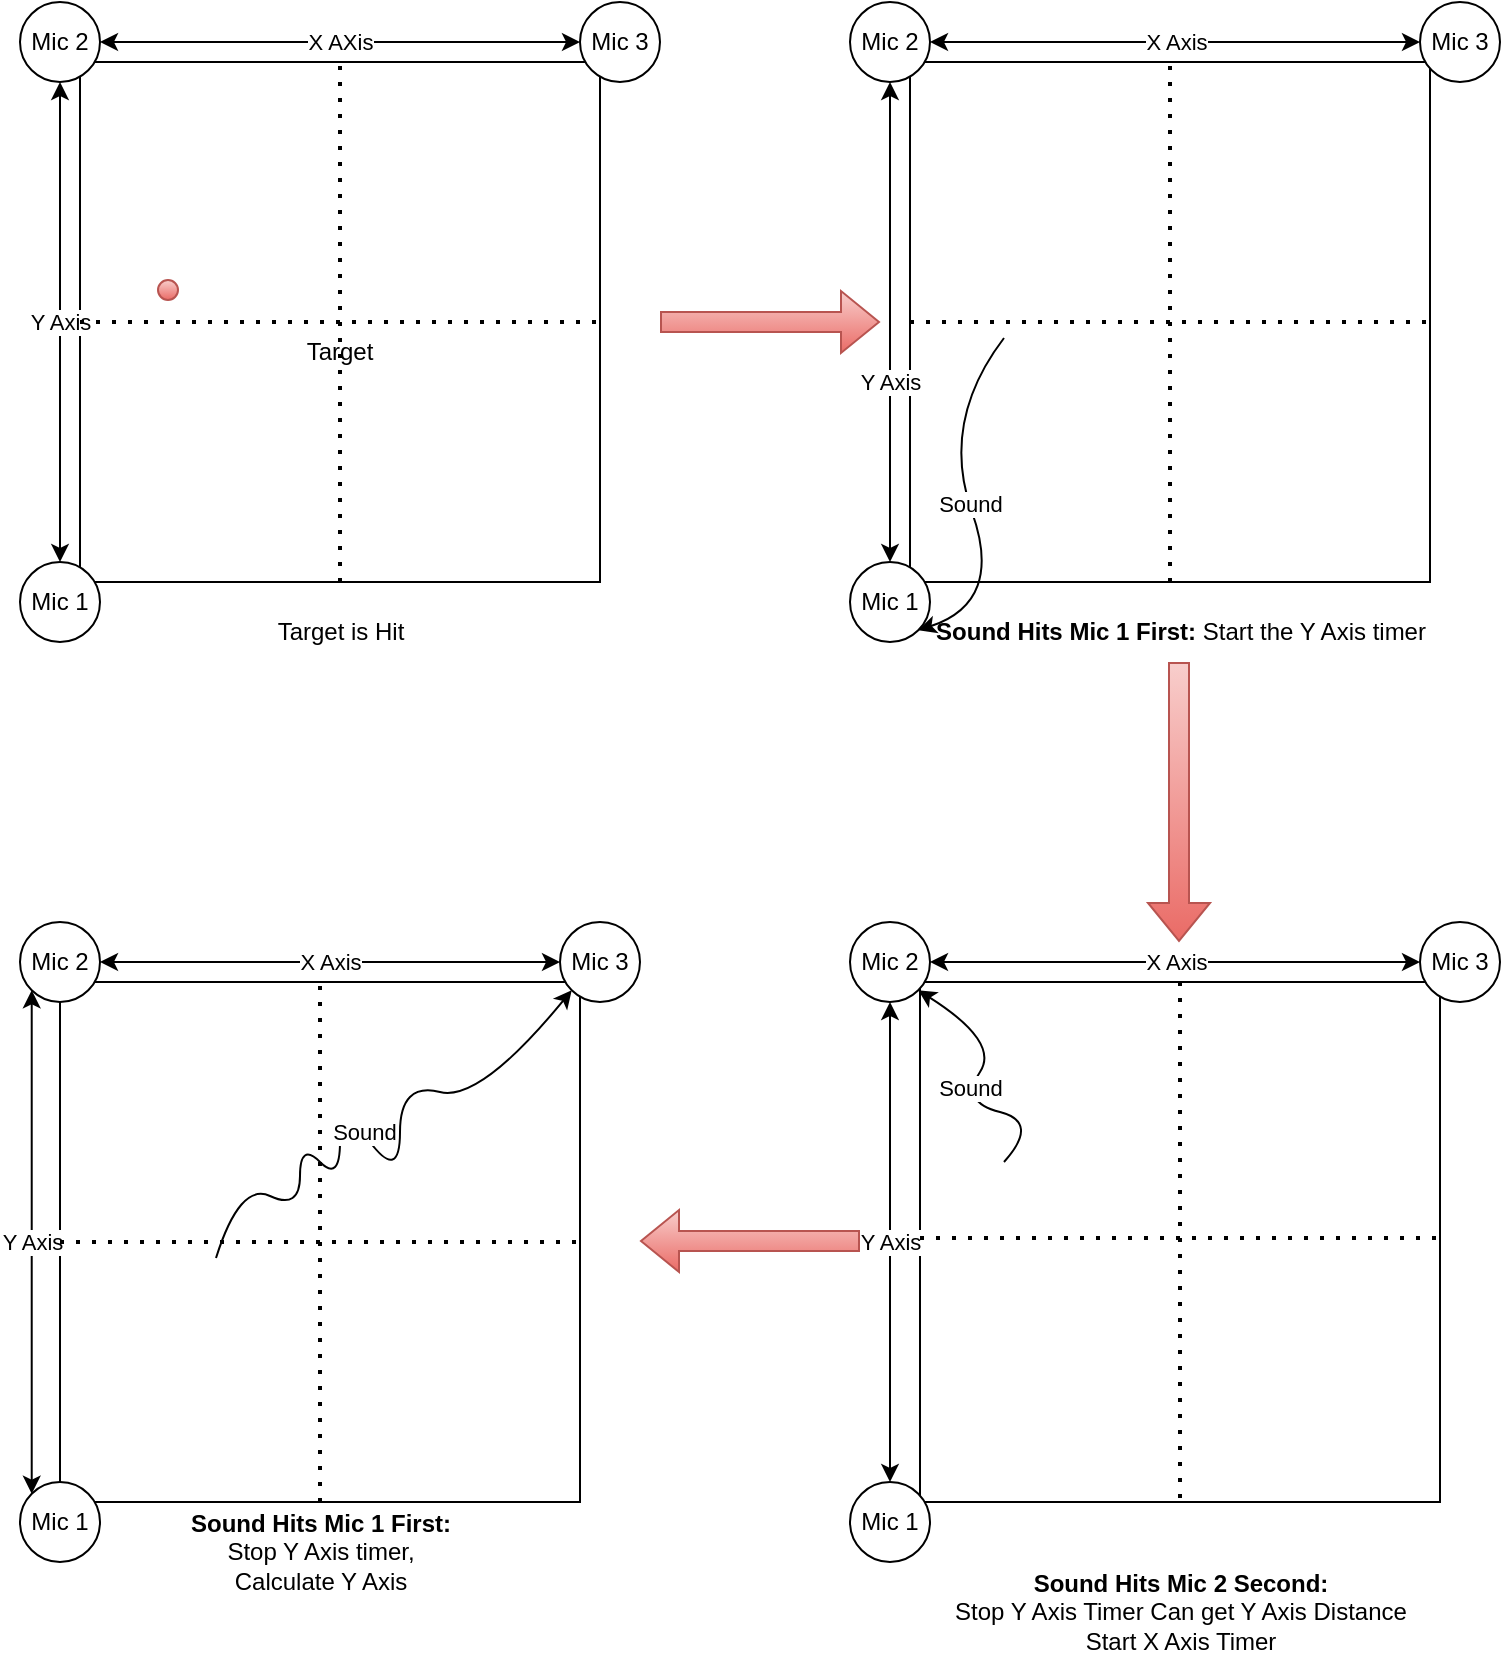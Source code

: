 <mxfile version="20.4.0" type="device"><diagram id="oQcA8xP5BhrYhbPjKYad" name="Page-1"><mxGraphModel dx="1038" dy="585" grid="1" gridSize="10" guides="1" tooltips="1" connect="1" arrows="1" fold="1" page="1" pageScale="1" pageWidth="827" pageHeight="1169" math="0" shadow="0"><root><mxCell id="0"/><mxCell id="1" parent="0"/><mxCell id="rVd7W9x6njy4JkWqQjhR-1" value="&lt;br&gt;&lt;br&gt;Target" style="whiteSpace=wrap;html=1;aspect=fixed;" parent="1" vertex="1"><mxGeometry x="60" y="180" width="260" height="260" as="geometry"/></mxCell><mxCell id="rVd7W9x6njy4JkWqQjhR-2" value="Mic 1" style="ellipse;whiteSpace=wrap;html=1;aspect=fixed;" parent="1" vertex="1"><mxGeometry x="30" y="430" width="40" height="40" as="geometry"/></mxCell><mxCell id="rVd7W9x6njy4JkWqQjhR-3" value="Mic 2" style="ellipse;whiteSpace=wrap;html=1;aspect=fixed;" parent="1" vertex="1"><mxGeometry x="30" y="150" width="40" height="40" as="geometry"/></mxCell><mxCell id="rVd7W9x6njy4JkWqQjhR-4" value="Mic 3" style="ellipse;whiteSpace=wrap;html=1;aspect=fixed;" parent="1" vertex="1"><mxGeometry x="310" y="150" width="40" height="40" as="geometry"/></mxCell><mxCell id="rVd7W9x6njy4JkWqQjhR-5" value="X AXis" style="endArrow=classic;startArrow=classic;html=1;rounded=0;entryX=1;entryY=0.5;entryDx=0;entryDy=0;exitX=0;exitY=0.5;exitDx=0;exitDy=0;" parent="1" source="rVd7W9x6njy4JkWqQjhR-4" target="rVd7W9x6njy4JkWqQjhR-3" edge="1"><mxGeometry width="50" height="50" relative="1" as="geometry"><mxPoint x="350" y="280" as="sourcePoint"/><mxPoint x="400" y="230" as="targetPoint"/></mxGeometry></mxCell><mxCell id="rVd7W9x6njy4JkWqQjhR-6" value="Y Axis" style="endArrow=classic;startArrow=classic;html=1;rounded=0;entryX=0.5;entryY=0;entryDx=0;entryDy=0;exitX=0.5;exitY=1;exitDx=0;exitDy=0;" parent="1" source="rVd7W9x6njy4JkWqQjhR-3" target="rVd7W9x6njy4JkWqQjhR-2" edge="1"><mxGeometry width="50" height="50" relative="1" as="geometry"><mxPoint x="230" y="200" as="sourcePoint"/><mxPoint x="230" y="-40" as="targetPoint"/></mxGeometry></mxCell><mxCell id="7lqoE5cUnLBFgNb8czTO-9" value="" style="whiteSpace=wrap;html=1;aspect=fixed;" parent="1" vertex="1"><mxGeometry x="475" y="180" width="260" height="260" as="geometry"/></mxCell><mxCell id="7lqoE5cUnLBFgNb8czTO-10" value="Mic 1" style="ellipse;whiteSpace=wrap;html=1;aspect=fixed;" parent="1" vertex="1"><mxGeometry x="445" y="430" width="40" height="40" as="geometry"/></mxCell><mxCell id="7lqoE5cUnLBFgNb8czTO-11" value="Mic 2" style="ellipse;whiteSpace=wrap;html=1;aspect=fixed;" parent="1" vertex="1"><mxGeometry x="445" y="150" width="40" height="40" as="geometry"/></mxCell><mxCell id="7lqoE5cUnLBFgNb8czTO-12" value="Mic 3" style="ellipse;whiteSpace=wrap;html=1;aspect=fixed;" parent="1" vertex="1"><mxGeometry x="730" y="150" width="40" height="40" as="geometry"/></mxCell><mxCell id="7lqoE5cUnLBFgNb8czTO-13" value="X Axis" style="endArrow=classic;startArrow=classic;html=1;rounded=0;entryX=1;entryY=0.5;entryDx=0;entryDy=0;exitX=0;exitY=0.5;exitDx=0;exitDy=0;" parent="1" source="7lqoE5cUnLBFgNb8czTO-12" target="7lqoE5cUnLBFgNb8czTO-11" edge="1"><mxGeometry width="50" height="50" relative="1" as="geometry"><mxPoint x="770" y="280" as="sourcePoint"/><mxPoint x="820" y="230" as="targetPoint"/></mxGeometry></mxCell><mxCell id="7lqoE5cUnLBFgNb8czTO-14" value="Y Axis" style="endArrow=classic;startArrow=classic;html=1;rounded=0;entryX=0.5;entryY=0;entryDx=0;entryDy=0;exitX=0.5;exitY=1;exitDx=0;exitDy=0;" parent="1" source="7lqoE5cUnLBFgNb8czTO-11" target="7lqoE5cUnLBFgNb8czTO-10" edge="1"><mxGeometry x="0.25" width="50" height="50" relative="1" as="geometry"><mxPoint x="650" y="200" as="sourcePoint"/><mxPoint x="650" y="-40" as="targetPoint"/><mxPoint as="offset"/></mxGeometry></mxCell><mxCell id="7lqoE5cUnLBFgNb8czTO-18" value="" style="shape=image;html=1;verticalAlign=top;verticalLabelPosition=bottom;labelBackgroundColor=#ffffff;imageAspect=0;aspect=fixed;image=https://cdn2.iconfinder.com/data/icons/essential-web-2/50/signal-wave-distribute-share-sound-128.png" parent="1" vertex="1"><mxGeometry x="510" y="270" width="48" height="48" as="geometry"/></mxCell><mxCell id="7lqoE5cUnLBFgNb8czTO-21" value="Sound" style="curved=1;endArrow=classic;html=1;rounded=0;exitX=0.25;exitY=1;exitDx=0;exitDy=0;entryX=1;entryY=1;entryDx=0;entryDy=0;" parent="1" source="7lqoE5cUnLBFgNb8czTO-18" target="7lqoE5cUnLBFgNb8czTO-10" edge="1"><mxGeometry width="50" height="50" relative="1" as="geometry"><mxPoint x="520" y="260" as="sourcePoint"/><mxPoint x="570" y="210" as="targetPoint"/><Array as="points"><mxPoint x="490" y="360"/><mxPoint x="522" y="450"/></Array></mxGeometry></mxCell><mxCell id="7lqoE5cUnLBFgNb8czTO-22" value="&lt;b&gt;Sound Hits Mic 1 First: &lt;/b&gt;Start the Y Axis timer" style="text;html=1;align=center;verticalAlign=middle;resizable=0;points=[];autosize=1;strokeColor=none;fillColor=none;" parent="1" vertex="1"><mxGeometry x="475" y="450" width="270" height="30" as="geometry"/></mxCell><mxCell id="7lqoE5cUnLBFgNb8czTO-23" value="" style="whiteSpace=wrap;html=1;aspect=fixed;" parent="1" vertex="1"><mxGeometry x="480" y="640" width="260" height="260" as="geometry"/></mxCell><mxCell id="7lqoE5cUnLBFgNb8czTO-24" value="Mic 1" style="ellipse;whiteSpace=wrap;html=1;aspect=fixed;" parent="1" vertex="1"><mxGeometry x="445" y="890" width="40" height="40" as="geometry"/></mxCell><mxCell id="7lqoE5cUnLBFgNb8czTO-25" value="Mic 2" style="ellipse;whiteSpace=wrap;html=1;aspect=fixed;" parent="1" vertex="1"><mxGeometry x="445" y="610" width="40" height="40" as="geometry"/></mxCell><mxCell id="7lqoE5cUnLBFgNb8czTO-26" value="Mic 3" style="ellipse;whiteSpace=wrap;html=1;aspect=fixed;" parent="1" vertex="1"><mxGeometry x="730" y="610" width="40" height="40" as="geometry"/></mxCell><mxCell id="7lqoE5cUnLBFgNb8czTO-27" value="X Axis" style="endArrow=classic;startArrow=classic;html=1;rounded=0;entryX=1;entryY=0.5;entryDx=0;entryDy=0;exitX=0;exitY=0.5;exitDx=0;exitDy=0;" parent="1" source="7lqoE5cUnLBFgNb8czTO-26" target="7lqoE5cUnLBFgNb8czTO-25" edge="1"><mxGeometry width="50" height="50" relative="1" as="geometry"><mxPoint x="770" y="740" as="sourcePoint"/><mxPoint x="820" y="690" as="targetPoint"/></mxGeometry></mxCell><mxCell id="7lqoE5cUnLBFgNb8czTO-28" value="Y Axis" style="endArrow=classic;startArrow=classic;html=1;rounded=0;entryX=0.5;entryY=0;entryDx=0;entryDy=0;exitX=0.5;exitY=1;exitDx=0;exitDy=0;" parent="1" source="7lqoE5cUnLBFgNb8czTO-25" target="7lqoE5cUnLBFgNb8czTO-24" edge="1"><mxGeometry width="50" height="50" relative="1" as="geometry"><mxPoint x="650" y="660" as="sourcePoint"/><mxPoint x="650" y="420" as="targetPoint"/></mxGeometry></mxCell><mxCell id="7lqoE5cUnLBFgNb8czTO-30" value="" style="shape=image;html=1;verticalAlign=top;verticalLabelPosition=bottom;labelBackgroundColor=#ffffff;imageAspect=0;aspect=fixed;image=https://cdn2.iconfinder.com/data/icons/essential-web-2/50/signal-wave-distribute-share-sound-128.png" parent="1" vertex="1"><mxGeometry x="510" y="730" width="48" height="48" as="geometry"/></mxCell><mxCell id="7lqoE5cUnLBFgNb8czTO-31" value="Sound" style="curved=1;endArrow=classic;html=1;rounded=0;exitX=0.25;exitY=0;exitDx=0;exitDy=0;entryX=1;entryY=1;entryDx=0;entryDy=0;" parent="1" source="7lqoE5cUnLBFgNb8czTO-30" target="7lqoE5cUnLBFgNb8czTO-25" edge="1"><mxGeometry width="50" height="50" relative="1" as="geometry"><mxPoint x="520" y="720" as="sourcePoint"/><mxPoint x="570" y="670" as="targetPoint"/><Array as="points"><mxPoint x="540" y="710"/><mxPoint x="500" y="700"/><mxPoint x="520" y="670"/></Array></mxGeometry></mxCell><mxCell id="7lqoE5cUnLBFgNb8czTO-32" value="&lt;b&gt;Sound Hits Mic 2 Second: &lt;/b&gt;&lt;br&gt;Stop Y Axis Timer Can get Y Axis Distance&lt;br&gt;Start X Axis Timer" style="text;html=1;align=center;verticalAlign=middle;resizable=0;points=[];autosize=1;strokeColor=none;fillColor=none;" parent="1" vertex="1"><mxGeometry x="485" y="925" width="250" height="60" as="geometry"/></mxCell><mxCell id="7lqoE5cUnLBFgNb8czTO-33" value="" style="shape=flexArrow;endArrow=classic;html=1;rounded=0;fillColor=#f8cecc;strokeColor=#b85450;gradientColor=#ea6b66;" parent="1" edge="1"><mxGeometry width="50" height="50" relative="1" as="geometry"><mxPoint x="350" y="310" as="sourcePoint"/><mxPoint x="460" y="310" as="targetPoint"/></mxGeometry></mxCell><mxCell id="7lqoE5cUnLBFgNb8czTO-34" value="" style="shape=flexArrow;endArrow=classic;html=1;rounded=0;fillColor=#f8cecc;gradientColor=#ea6b66;strokeColor=#b85450;" parent="1" edge="1"><mxGeometry width="50" height="50" relative="1" as="geometry"><mxPoint x="609.5" y="480" as="sourcePoint"/><mxPoint x="609.5" y="620" as="targetPoint"/></mxGeometry></mxCell><mxCell id="7lqoE5cUnLBFgNb8czTO-35" value="" style="whiteSpace=wrap;html=1;aspect=fixed;" parent="1" vertex="1"><mxGeometry x="50" y="640" width="260" height="260" as="geometry"/></mxCell><mxCell id="7lqoE5cUnLBFgNb8czTO-36" value="Mic 1" style="ellipse;whiteSpace=wrap;html=1;aspect=fixed;" parent="1" vertex="1"><mxGeometry x="30" y="890" width="40" height="40" as="geometry"/></mxCell><mxCell id="7lqoE5cUnLBFgNb8czTO-37" value="Mic 2" style="ellipse;whiteSpace=wrap;html=1;aspect=fixed;" parent="1" vertex="1"><mxGeometry x="30" y="610" width="40" height="40" as="geometry"/></mxCell><mxCell id="7lqoE5cUnLBFgNb8czTO-38" value="Mic 3" style="ellipse;whiteSpace=wrap;html=1;aspect=fixed;" parent="1" vertex="1"><mxGeometry x="300" y="610" width="40" height="40" as="geometry"/></mxCell><mxCell id="7lqoE5cUnLBFgNb8czTO-39" value="X Axis" style="endArrow=classic;startArrow=classic;html=1;rounded=0;entryX=1;entryY=0.5;entryDx=0;entryDy=0;exitX=0;exitY=0.5;exitDx=0;exitDy=0;" parent="1" source="7lqoE5cUnLBFgNb8czTO-38" target="7lqoE5cUnLBFgNb8czTO-37" edge="1"><mxGeometry width="50" height="50" relative="1" as="geometry"><mxPoint x="340" y="740" as="sourcePoint"/><mxPoint x="390" y="690" as="targetPoint"/></mxGeometry></mxCell><mxCell id="7lqoE5cUnLBFgNb8czTO-40" value="Y Axis" style="endArrow=classic;startArrow=classic;html=1;rounded=0;entryX=0;entryY=0;entryDx=0;entryDy=0;exitX=0;exitY=1;exitDx=0;exitDy=0;" parent="1" source="7lqoE5cUnLBFgNb8czTO-37" target="7lqoE5cUnLBFgNb8czTO-36" edge="1"><mxGeometry width="50" height="50" relative="1" as="geometry"><mxPoint x="220" y="660" as="sourcePoint"/><mxPoint x="220" y="420" as="targetPoint"/></mxGeometry></mxCell><mxCell id="7lqoE5cUnLBFgNb8czTO-42" value="" style="shape=image;html=1;verticalAlign=top;verticalLabelPosition=bottom;labelBackgroundColor=#ffffff;imageAspect=0;aspect=fixed;image=https://cdn2.iconfinder.com/data/icons/essential-web-2/50/signal-wave-distribute-share-sound-128.png" parent="1" vertex="1"><mxGeometry x="80" y="730" width="48" height="48" as="geometry"/></mxCell><mxCell id="7lqoE5cUnLBFgNb8czTO-44" value="&lt;b&gt;Sound Hits Mic 1 First: &lt;br&gt;&lt;/b&gt;Stop Y Axis timer,&lt;br&gt;Calculate Y Axis" style="text;html=1;align=center;verticalAlign=middle;resizable=0;points=[];autosize=1;strokeColor=none;fillColor=none;" parent="1" vertex="1"><mxGeometry x="105" y="895" width="150" height="60" as="geometry"/></mxCell><mxCell id="7lqoE5cUnLBFgNb8czTO-45" value="Sound" style="curved=1;endArrow=classic;html=1;rounded=0;exitX=1;exitY=1;exitDx=0;exitDy=0;entryX=0;entryY=1;entryDx=0;entryDy=0;" parent="1" source="7lqoE5cUnLBFgNb8czTO-42" target="7lqoE5cUnLBFgNb8czTO-38" edge="1"><mxGeometry width="50" height="50" relative="1" as="geometry"><mxPoint x="410" y="930" as="sourcePoint"/><mxPoint x="460" y="880" as="targetPoint"/><Array as="points"><mxPoint x="140" y="740"/><mxPoint x="170" y="754"/><mxPoint x="170" y="720"/><mxPoint x="190" y="740"/><mxPoint x="190" y="700"/><mxPoint x="220" y="740"/><mxPoint x="220" y="690"/><mxPoint x="260" y="700"/></Array></mxGeometry></mxCell><mxCell id="7lqoE5cUnLBFgNb8czTO-46" value="" style="endArrow=none;dashed=1;html=1;dashPattern=1 3;strokeWidth=2;rounded=0;entryX=0.5;entryY=0;entryDx=0;entryDy=0;exitX=0.5;exitY=1;exitDx=0;exitDy=0;" parent="1" source="rVd7W9x6njy4JkWqQjhR-1" target="rVd7W9x6njy4JkWqQjhR-1" edge="1"><mxGeometry width="50" height="50" relative="1" as="geometry"><mxPoint x="410" y="450" as="sourcePoint"/><mxPoint x="460" y="400" as="targetPoint"/></mxGeometry></mxCell><mxCell id="7lqoE5cUnLBFgNb8czTO-47" value="" style="endArrow=none;dashed=1;html=1;dashPattern=1 3;strokeWidth=2;rounded=0;exitX=0;exitY=0.5;exitDx=0;exitDy=0;entryX=1;entryY=0.5;entryDx=0;entryDy=0;" parent="1" source="rVd7W9x6njy4JkWqQjhR-1" target="rVd7W9x6njy4JkWqQjhR-1" edge="1"><mxGeometry width="50" height="50" relative="1" as="geometry"><mxPoint x="410" y="460" as="sourcePoint"/><mxPoint x="460" y="410" as="targetPoint"/></mxGeometry></mxCell><mxCell id="7lqoE5cUnLBFgNb8czTO-48" value="" style="endArrow=none;dashed=1;html=1;dashPattern=1 3;strokeWidth=2;rounded=0;entryX=0.5;entryY=0;entryDx=0;entryDy=0;exitX=0.5;exitY=1;exitDx=0;exitDy=0;" parent="1" edge="1"><mxGeometry width="50" height="50" relative="1" as="geometry"><mxPoint x="605" y="440" as="sourcePoint"/><mxPoint x="605" y="180" as="targetPoint"/></mxGeometry></mxCell><mxCell id="7lqoE5cUnLBFgNb8czTO-49" value="" style="endArrow=none;dashed=1;html=1;dashPattern=1 3;strokeWidth=2;rounded=0;exitX=0;exitY=0.5;exitDx=0;exitDy=0;entryX=1;entryY=0.5;entryDx=0;entryDy=0;" parent="1" edge="1"><mxGeometry width="50" height="50" relative="1" as="geometry"><mxPoint x="475" y="310" as="sourcePoint"/><mxPoint x="735" y="310" as="targetPoint"/></mxGeometry></mxCell><mxCell id="7lqoE5cUnLBFgNb8czTO-50" value="" style="endArrow=none;dashed=1;html=1;dashPattern=1 3;strokeWidth=2;rounded=0;entryX=0.5;entryY=0;entryDx=0;entryDy=0;exitX=0.5;exitY=1;exitDx=0;exitDy=0;" parent="1" edge="1"><mxGeometry width="50" height="50" relative="1" as="geometry"><mxPoint x="610" y="898" as="sourcePoint"/><mxPoint x="610" y="638" as="targetPoint"/></mxGeometry></mxCell><mxCell id="7lqoE5cUnLBFgNb8czTO-51" value="" style="endArrow=none;dashed=1;html=1;dashPattern=1 3;strokeWidth=2;rounded=0;exitX=0;exitY=0.5;exitDx=0;exitDy=0;entryX=1;entryY=0.5;entryDx=0;entryDy=0;" parent="1" edge="1"><mxGeometry width="50" height="50" relative="1" as="geometry"><mxPoint x="480" y="768" as="sourcePoint"/><mxPoint x="740" y="768" as="targetPoint"/></mxGeometry></mxCell><mxCell id="7lqoE5cUnLBFgNb8czTO-52" value="" style="endArrow=none;dashed=1;html=1;dashPattern=1 3;strokeWidth=2;rounded=0;entryX=0.5;entryY=0;entryDx=0;entryDy=0;exitX=0.5;exitY=1;exitDx=0;exitDy=0;" parent="1" edge="1"><mxGeometry width="50" height="50" relative="1" as="geometry"><mxPoint x="180" y="900" as="sourcePoint"/><mxPoint x="180" y="640" as="targetPoint"/></mxGeometry></mxCell><mxCell id="7lqoE5cUnLBFgNb8czTO-53" value="" style="endArrow=none;dashed=1;html=1;dashPattern=1 3;strokeWidth=2;rounded=0;exitX=0;exitY=0.5;exitDx=0;exitDy=0;entryX=1;entryY=0.5;entryDx=0;entryDy=0;" parent="1" edge="1"><mxGeometry width="50" height="50" relative="1" as="geometry"><mxPoint x="50" y="770" as="sourcePoint"/><mxPoint x="310" y="770" as="targetPoint"/></mxGeometry></mxCell><mxCell id="7lqoE5cUnLBFgNb8czTO-54" value="Target is Hit" style="text;html=1;align=center;verticalAlign=middle;resizable=0;points=[];autosize=1;strokeColor=none;fillColor=none;" parent="1" vertex="1"><mxGeometry x="145" y="450" width="90" height="30" as="geometry"/></mxCell><mxCell id="7lqoE5cUnLBFgNb8czTO-55" value="" style="ellipse;whiteSpace=wrap;html=1;aspect=fixed;fillColor=#f8cecc;gradientColor=#ea6b66;strokeColor=#b85450;" parent="1" vertex="1"><mxGeometry x="99" y="289" width="10" height="10" as="geometry"/></mxCell><mxCell id="7lqoE5cUnLBFgNb8czTO-56" value="" style="shape=flexArrow;endArrow=classic;html=1;rounded=0;fillColor=#f8cecc;strokeColor=#b85450;gradientColor=#ea6b66;" parent="1" edge="1"><mxGeometry width="50" height="50" relative="1" as="geometry"><mxPoint x="450" y="769.5" as="sourcePoint"/><mxPoint x="340" y="769.5" as="targetPoint"/></mxGeometry></mxCell></root></mxGraphModel></diagram></mxfile>